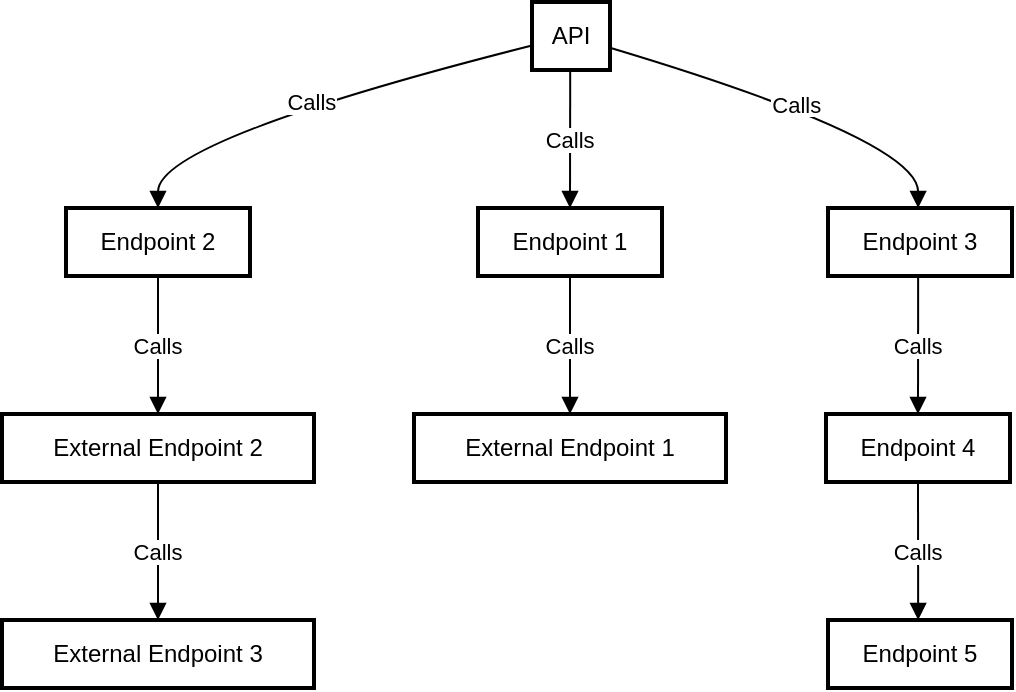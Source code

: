 <mxfile version="24.7.2" type="github">
  <diagram name="Page-1" id="Zb9LuFddazKQfR7Ulha_">
    <mxGraphModel>
      <root>
        <mxCell id="0" />
        <mxCell id="1" parent="0" />
        <mxCell id="2" value="API" style="whiteSpace=wrap;strokeWidth=2;" vertex="1" parent="1">
          <mxGeometry x="265" width="39" height="34" as="geometry" />
        </mxCell>
        <mxCell id="3" value="Endpoint 1" style="whiteSpace=wrap;strokeWidth=2;" vertex="1" parent="1">
          <mxGeometry x="238" y="103" width="92" height="34" as="geometry" />
        </mxCell>
        <mxCell id="4" value="Endpoint 2" style="whiteSpace=wrap;strokeWidth=2;" vertex="1" parent="1">
          <mxGeometry x="32" y="103" width="92" height="34" as="geometry" />
        </mxCell>
        <mxCell id="5" value="Endpoint 3" style="whiteSpace=wrap;strokeWidth=2;" vertex="1" parent="1">
          <mxGeometry x="413" y="103" width="92" height="34" as="geometry" />
        </mxCell>
        <mxCell id="6" value="Endpoint 4" style="whiteSpace=wrap;strokeWidth=2;" vertex="1" parent="1">
          <mxGeometry x="412" y="206" width="92" height="34" as="geometry" />
        </mxCell>
        <mxCell id="7" value="Endpoint 5" style="whiteSpace=wrap;strokeWidth=2;" vertex="1" parent="1">
          <mxGeometry x="413" y="309" width="92" height="34" as="geometry" />
        </mxCell>
        <mxCell id="8" value="External Endpoint 1" style="whiteSpace=wrap;strokeWidth=2;" vertex="1" parent="1">
          <mxGeometry x="206" y="206" width="156" height="34" as="geometry" />
        </mxCell>
        <mxCell id="9" value="External Endpoint 2" style="whiteSpace=wrap;strokeWidth=2;" vertex="1" parent="1">
          <mxGeometry y="206" width="156" height="34" as="geometry" />
        </mxCell>
        <mxCell id="10" value="External Endpoint 3" style="whiteSpace=wrap;strokeWidth=2;" vertex="1" parent="1">
          <mxGeometry y="309" width="156" height="34" as="geometry" />
        </mxCell>
        <mxCell id="11" value="Calls" style="curved=1;startArrow=none;endArrow=block;exitX=0.49;exitY=1;entryX=0.5;entryY=0;" edge="1" parent="1" source="2" target="3">
          <mxGeometry relative="1" as="geometry">
            <Array as="points" />
          </mxGeometry>
        </mxCell>
        <mxCell id="12" value="Calls" style="curved=1;startArrow=none;endArrow=block;exitX=0;exitY=0.64;entryX=0.5;entryY=0;" edge="1" parent="1" source="2" target="4">
          <mxGeometry relative="1" as="geometry">
            <Array as="points">
              <mxPoint x="78" y="69" />
            </Array>
          </mxGeometry>
        </mxCell>
        <mxCell id="13" value="Calls" style="curved=1;startArrow=none;endArrow=block;exitX=0.99;exitY=0.67;entryX=0.49;entryY=0;" edge="1" parent="1" source="2" target="5">
          <mxGeometry relative="1" as="geometry">
            <Array as="points">
              <mxPoint x="458" y="69" />
            </Array>
          </mxGeometry>
        </mxCell>
        <mxCell id="14" value="Calls" style="curved=1;startArrow=none;endArrow=block;exitX=0.49;exitY=1;entryX=0.5;entryY=0;" edge="1" parent="1" source="5" target="6">
          <mxGeometry relative="1" as="geometry">
            <Array as="points" />
          </mxGeometry>
        </mxCell>
        <mxCell id="15" value="Calls" style="curved=1;startArrow=none;endArrow=block;exitX=0.5;exitY=1;entryX=0.49;entryY=0;" edge="1" parent="1" source="6" target="7">
          <mxGeometry relative="1" as="geometry">
            <Array as="points" />
          </mxGeometry>
        </mxCell>
        <mxCell id="16" value="Calls" style="curved=1;startArrow=none;endArrow=block;exitX=0.5;exitY=1;entryX=0.5;entryY=0;" edge="1" parent="1" source="3" target="8">
          <mxGeometry relative="1" as="geometry">
            <Array as="points" />
          </mxGeometry>
        </mxCell>
        <mxCell id="17" value="Calls" style="curved=1;startArrow=none;endArrow=block;exitX=0.5;exitY=1;entryX=0.5;entryY=0;" edge="1" parent="1" source="4" target="9">
          <mxGeometry relative="1" as="geometry">
            <Array as="points" />
          </mxGeometry>
        </mxCell>
        <mxCell id="18" value="Calls" style="curved=1;startArrow=none;endArrow=block;exitX=0.5;exitY=1;entryX=0.5;entryY=0;" edge="1" parent="1" source="9" target="10">
          <mxGeometry relative="1" as="geometry">
            <Array as="points" />
          </mxGeometry>
        </mxCell>
      </root>
    </mxGraphModel>
  </diagram>
</mxfile>
